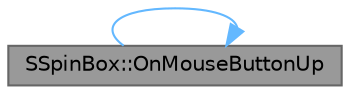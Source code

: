 digraph "SSpinBox::OnMouseButtonUp"
{
 // INTERACTIVE_SVG=YES
 // LATEX_PDF_SIZE
  bgcolor="transparent";
  edge [fontname=Helvetica,fontsize=10,labelfontname=Helvetica,labelfontsize=10];
  node [fontname=Helvetica,fontsize=10,shape=box,height=0.2,width=0.4];
  rankdir="LR";
  Node1 [id="Node000001",label="SSpinBox::OnMouseButtonUp",height=0.2,width=0.4,color="gray40", fillcolor="grey60", style="filled", fontcolor="black",tooltip="The system calls this method to notify the widget that a mouse button was release within it."];
  Node1 -> Node1 [id="edge1_Node000001_Node000001",color="steelblue1",style="solid",tooltip=" "];
}
